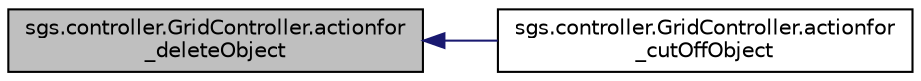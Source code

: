 digraph "sgs.controller.GridController.actionfor_deleteObject"
{
  edge [fontname="Helvetica",fontsize="10",labelfontname="Helvetica",labelfontsize="10"];
  node [fontname="Helvetica",fontsize="10",shape=record];
  rankdir="LR";
  Node1 [label="sgs.controller.GridController.actionfor\l_deleteObject",height=0.2,width=0.4,color="black", fillcolor="grey75", style="filled" fontcolor="black"];
  Node1 -> Node2 [dir="back",color="midnightblue",fontsize="10",style="solid",fontname="Helvetica"];
  Node2 [label="sgs.controller.GridController.actionfor\l_cutOffObject",height=0.2,width=0.4,color="black", fillcolor="white", style="filled",URL="$classsgs_1_1controller_1_1_grid_controller.html#ac0e573c584ad96bad9abc43498d5ca6a"];
}
